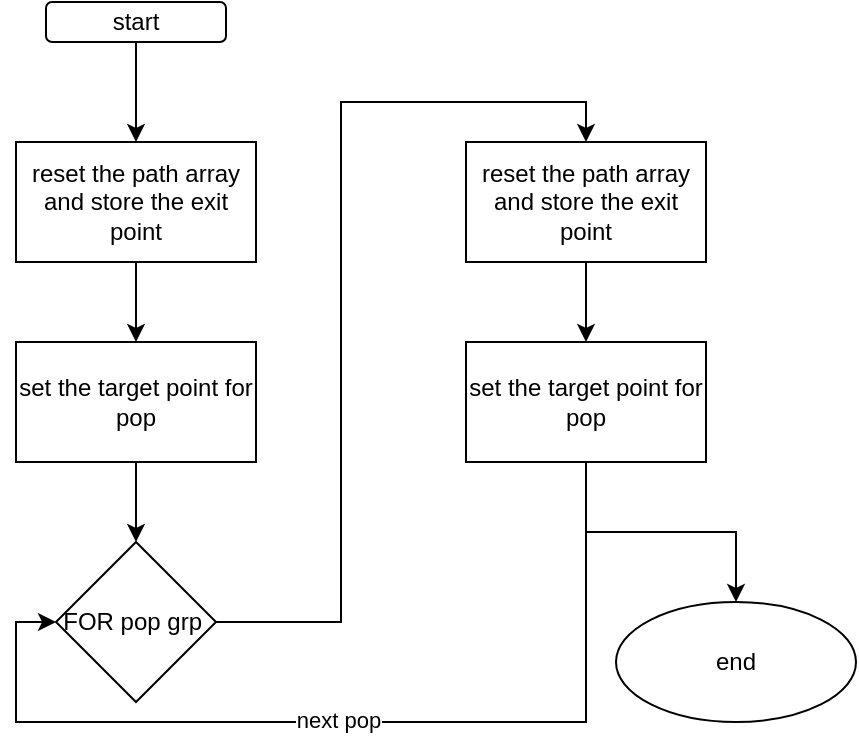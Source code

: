 <mxfile version="17.4.6" type="github">
  <diagram id="7WMaln9l_W1Llx4c-5Pm" name="Page-1">
    <mxGraphModel dx="1038" dy="579" grid="1" gridSize="10" guides="1" tooltips="1" connect="1" arrows="1" fold="1" page="1" pageScale="1" pageWidth="850" pageHeight="1100" math="0" shadow="0">
      <root>
        <mxCell id="0" />
        <mxCell id="1" parent="0" />
        <mxCell id="a4uEsYaNiE6SrRLs5HRU-3" value="" style="edgeStyle=orthogonalEdgeStyle;rounded=0;orthogonalLoop=1;jettySize=auto;html=1;" edge="1" parent="1" source="a4uEsYaNiE6SrRLs5HRU-1" target="a4uEsYaNiE6SrRLs5HRU-2">
          <mxGeometry relative="1" as="geometry" />
        </mxCell>
        <mxCell id="a4uEsYaNiE6SrRLs5HRU-1" value="start" style="rounded=1;whiteSpace=wrap;html=1;" vertex="1" parent="1">
          <mxGeometry x="80" y="30" width="90" height="20" as="geometry" />
        </mxCell>
        <mxCell id="a4uEsYaNiE6SrRLs5HRU-5" value="" style="edgeStyle=orthogonalEdgeStyle;rounded=0;orthogonalLoop=1;jettySize=auto;html=1;" edge="1" parent="1" source="a4uEsYaNiE6SrRLs5HRU-2" target="a4uEsYaNiE6SrRLs5HRU-4">
          <mxGeometry relative="1" as="geometry" />
        </mxCell>
        <mxCell id="a4uEsYaNiE6SrRLs5HRU-2" value="reset the path array and store the exit point&lt;span style=&quot;color: rgba(0 , 0 , 0 , 0) ; font-family: monospace ; font-size: 0px&quot;&gt;%3CmxGraphModel%3E%3Croot%3E%3CmxCell%20id%3D%220%22%2F%3E%3CmxCell%20id%3D%221%22%20parent%3D%220%22%2F%3E%3CmxCell%20id%3D%222%22%20value%3D%22call%26amp%3Bnbsp%3BangleBetween%26lt%3Bbr%26gt%3BTwoPoints%22%20style%3D%22rounded%3D1%3BwhiteSpace%3Dwrap%3Bhtml%3D1%3BfillColor%3D%23f8cecc%3BgradientColor%3D%23ea6b66%3BstrokeColor%3D%23b85450%3B%22%20vertex%3D%221%22%20parent%3D%221%22%3E%3CmxGeometry%20x%3D%22240%22%20y%3D%22130%22%20width%3D%22120%22%20height%3D%2260%22%20as%3D%22geometry%22%2F%3E%3C%2FmxCell%3E%3C%2Froot%3E%3C%2FmxGraphModel%3E&lt;/span&gt;" style="whiteSpace=wrap;html=1;rounded=0;" vertex="1" parent="1">
          <mxGeometry x="65" y="100" width="120" height="60" as="geometry" />
        </mxCell>
        <mxCell id="a4uEsYaNiE6SrRLs5HRU-7" value="" style="edgeStyle=orthogonalEdgeStyle;rounded=0;orthogonalLoop=1;jettySize=auto;html=1;" edge="1" parent="1" source="a4uEsYaNiE6SrRLs5HRU-4" target="a4uEsYaNiE6SrRLs5HRU-6">
          <mxGeometry relative="1" as="geometry" />
        </mxCell>
        <mxCell id="a4uEsYaNiE6SrRLs5HRU-4" value="set the target point for pop" style="whiteSpace=wrap;html=1;rounded=0;" vertex="1" parent="1">
          <mxGeometry x="65" y="200" width="120" height="60" as="geometry" />
        </mxCell>
        <mxCell id="a4uEsYaNiE6SrRLs5HRU-10" style="edgeStyle=orthogonalEdgeStyle;rounded=0;orthogonalLoop=1;jettySize=auto;html=1;entryX=0.5;entryY=0;entryDx=0;entryDy=0;" edge="1" parent="1" source="a4uEsYaNiE6SrRLs5HRU-6" target="a4uEsYaNiE6SrRLs5HRU-8">
          <mxGeometry relative="1" as="geometry" />
        </mxCell>
        <mxCell id="a4uEsYaNiE6SrRLs5HRU-6" value="&lt;span&gt;FOR pop grp&amp;nbsp;&lt;/span&gt;&lt;span style=&quot;color: rgba(0 , 0 , 0 , 0) ; font-family: monospace ; font-size: 0px&quot;&gt;%3CmxGraphModel%3E%3Croot%3E%3CmxCell%20id%3D%220%22%2F%3E%3CmxCell%20id%3D%221%22%20parent%3D%220%22%2F%3E%3CmxCell%20id%3D%222%22%20value%3D%22set%20the%20agent%20max%20speed%22%20style%3D%22rounded%3D1%3BwhiteSpace%3Dwrap%3Bhtml%3D1%3BfillColor%3D%23ffcc99%3BstrokeColor%3D%2336393d%3B%22%20vertex%3D%221%22%20parent%3D%221%22%3E%3CmxGeometry%20x%3D%22240%22%20y%3D%22220%22%20width%3D%22120%22%20height%3D%2260%22%20as%3D%22geometry%22%2F%3E%3C%2FmxCell%3E%3C%2Froot%3E%3C%2FmxGraphModel%3E&lt;/span&gt;" style="rhombus;whiteSpace=wrap;html=1;" vertex="1" parent="1">
          <mxGeometry x="85" y="300" width="80" height="80" as="geometry" />
        </mxCell>
        <mxCell id="a4uEsYaNiE6SrRLs5HRU-11" value="" style="edgeStyle=orthogonalEdgeStyle;rounded=0;orthogonalLoop=1;jettySize=auto;html=1;" edge="1" parent="1" source="a4uEsYaNiE6SrRLs5HRU-8" target="a4uEsYaNiE6SrRLs5HRU-9">
          <mxGeometry relative="1" as="geometry" />
        </mxCell>
        <mxCell id="a4uEsYaNiE6SrRLs5HRU-8" value="reset the path array and store the exit point&lt;span style=&quot;color: rgba(0 , 0 , 0 , 0) ; font-family: monospace ; font-size: 0px&quot;&gt;%3CmxGraphModel%3E%3Croot%3E%3CmxCell%20id%3D%220%22%2F%3E%3CmxCell%20id%3D%221%22%20parent%3D%220%22%2F%3E%3CmxCell%20id%3D%222%22%20value%3D%22call%26amp%3Bnbsp%3BangleBetween%26lt%3Bbr%26gt%3BTwoPoints%22%20style%3D%22rounded%3D1%3BwhiteSpace%3Dwrap%3Bhtml%3D1%3BfillColor%3D%23f8cecc%3BgradientColor%3D%23ea6b66%3BstrokeColor%3D%23b85450%3B%22%20vertex%3D%221%22%20parent%3D%221%22%3E%3CmxGeometry%20x%3D%22240%22%20y%3D%22130%22%20width%3D%22120%22%20height%3D%2260%22%20as%3D%22geometry%22%2F%3E%3C%2FmxCell%3E%3C%2Froot%3E%3C%2FmxGraphModel%3E&lt;/span&gt;" style="whiteSpace=wrap;html=1;rounded=0;" vertex="1" parent="1">
          <mxGeometry x="290" y="100" width="120" height="60" as="geometry" />
        </mxCell>
        <mxCell id="a4uEsYaNiE6SrRLs5HRU-12" style="edgeStyle=orthogonalEdgeStyle;rounded=0;orthogonalLoop=1;jettySize=auto;html=1;entryX=0;entryY=0.5;entryDx=0;entryDy=0;" edge="1" parent="1" source="a4uEsYaNiE6SrRLs5HRU-9" target="a4uEsYaNiE6SrRLs5HRU-6">
          <mxGeometry relative="1" as="geometry">
            <Array as="points">
              <mxPoint x="350" y="390" />
              <mxPoint x="65" y="390" />
              <mxPoint x="65" y="340" />
            </Array>
          </mxGeometry>
        </mxCell>
        <mxCell id="a4uEsYaNiE6SrRLs5HRU-14" value="next pop" style="edgeLabel;html=1;align=center;verticalAlign=middle;resizable=0;points=[];" vertex="1" connectable="0" parent="a4uEsYaNiE6SrRLs5HRU-12">
          <mxGeometry x="0.048" y="-1" relative="1" as="geometry">
            <mxPoint as="offset" />
          </mxGeometry>
        </mxCell>
        <mxCell id="a4uEsYaNiE6SrRLs5HRU-16" value="" style="edgeStyle=orthogonalEdgeStyle;rounded=0;orthogonalLoop=1;jettySize=auto;html=1;" edge="1" parent="1" source="a4uEsYaNiE6SrRLs5HRU-9" target="a4uEsYaNiE6SrRLs5HRU-15">
          <mxGeometry relative="1" as="geometry" />
        </mxCell>
        <mxCell id="a4uEsYaNiE6SrRLs5HRU-9" value="set the target point for pop" style="whiteSpace=wrap;html=1;rounded=0;" vertex="1" parent="1">
          <mxGeometry x="290" y="200" width="120" height="60" as="geometry" />
        </mxCell>
        <mxCell id="a4uEsYaNiE6SrRLs5HRU-15" value="end" style="ellipse;whiteSpace=wrap;html=1;rounded=0;" vertex="1" parent="1">
          <mxGeometry x="365" y="330" width="120" height="60" as="geometry" />
        </mxCell>
      </root>
    </mxGraphModel>
  </diagram>
</mxfile>
